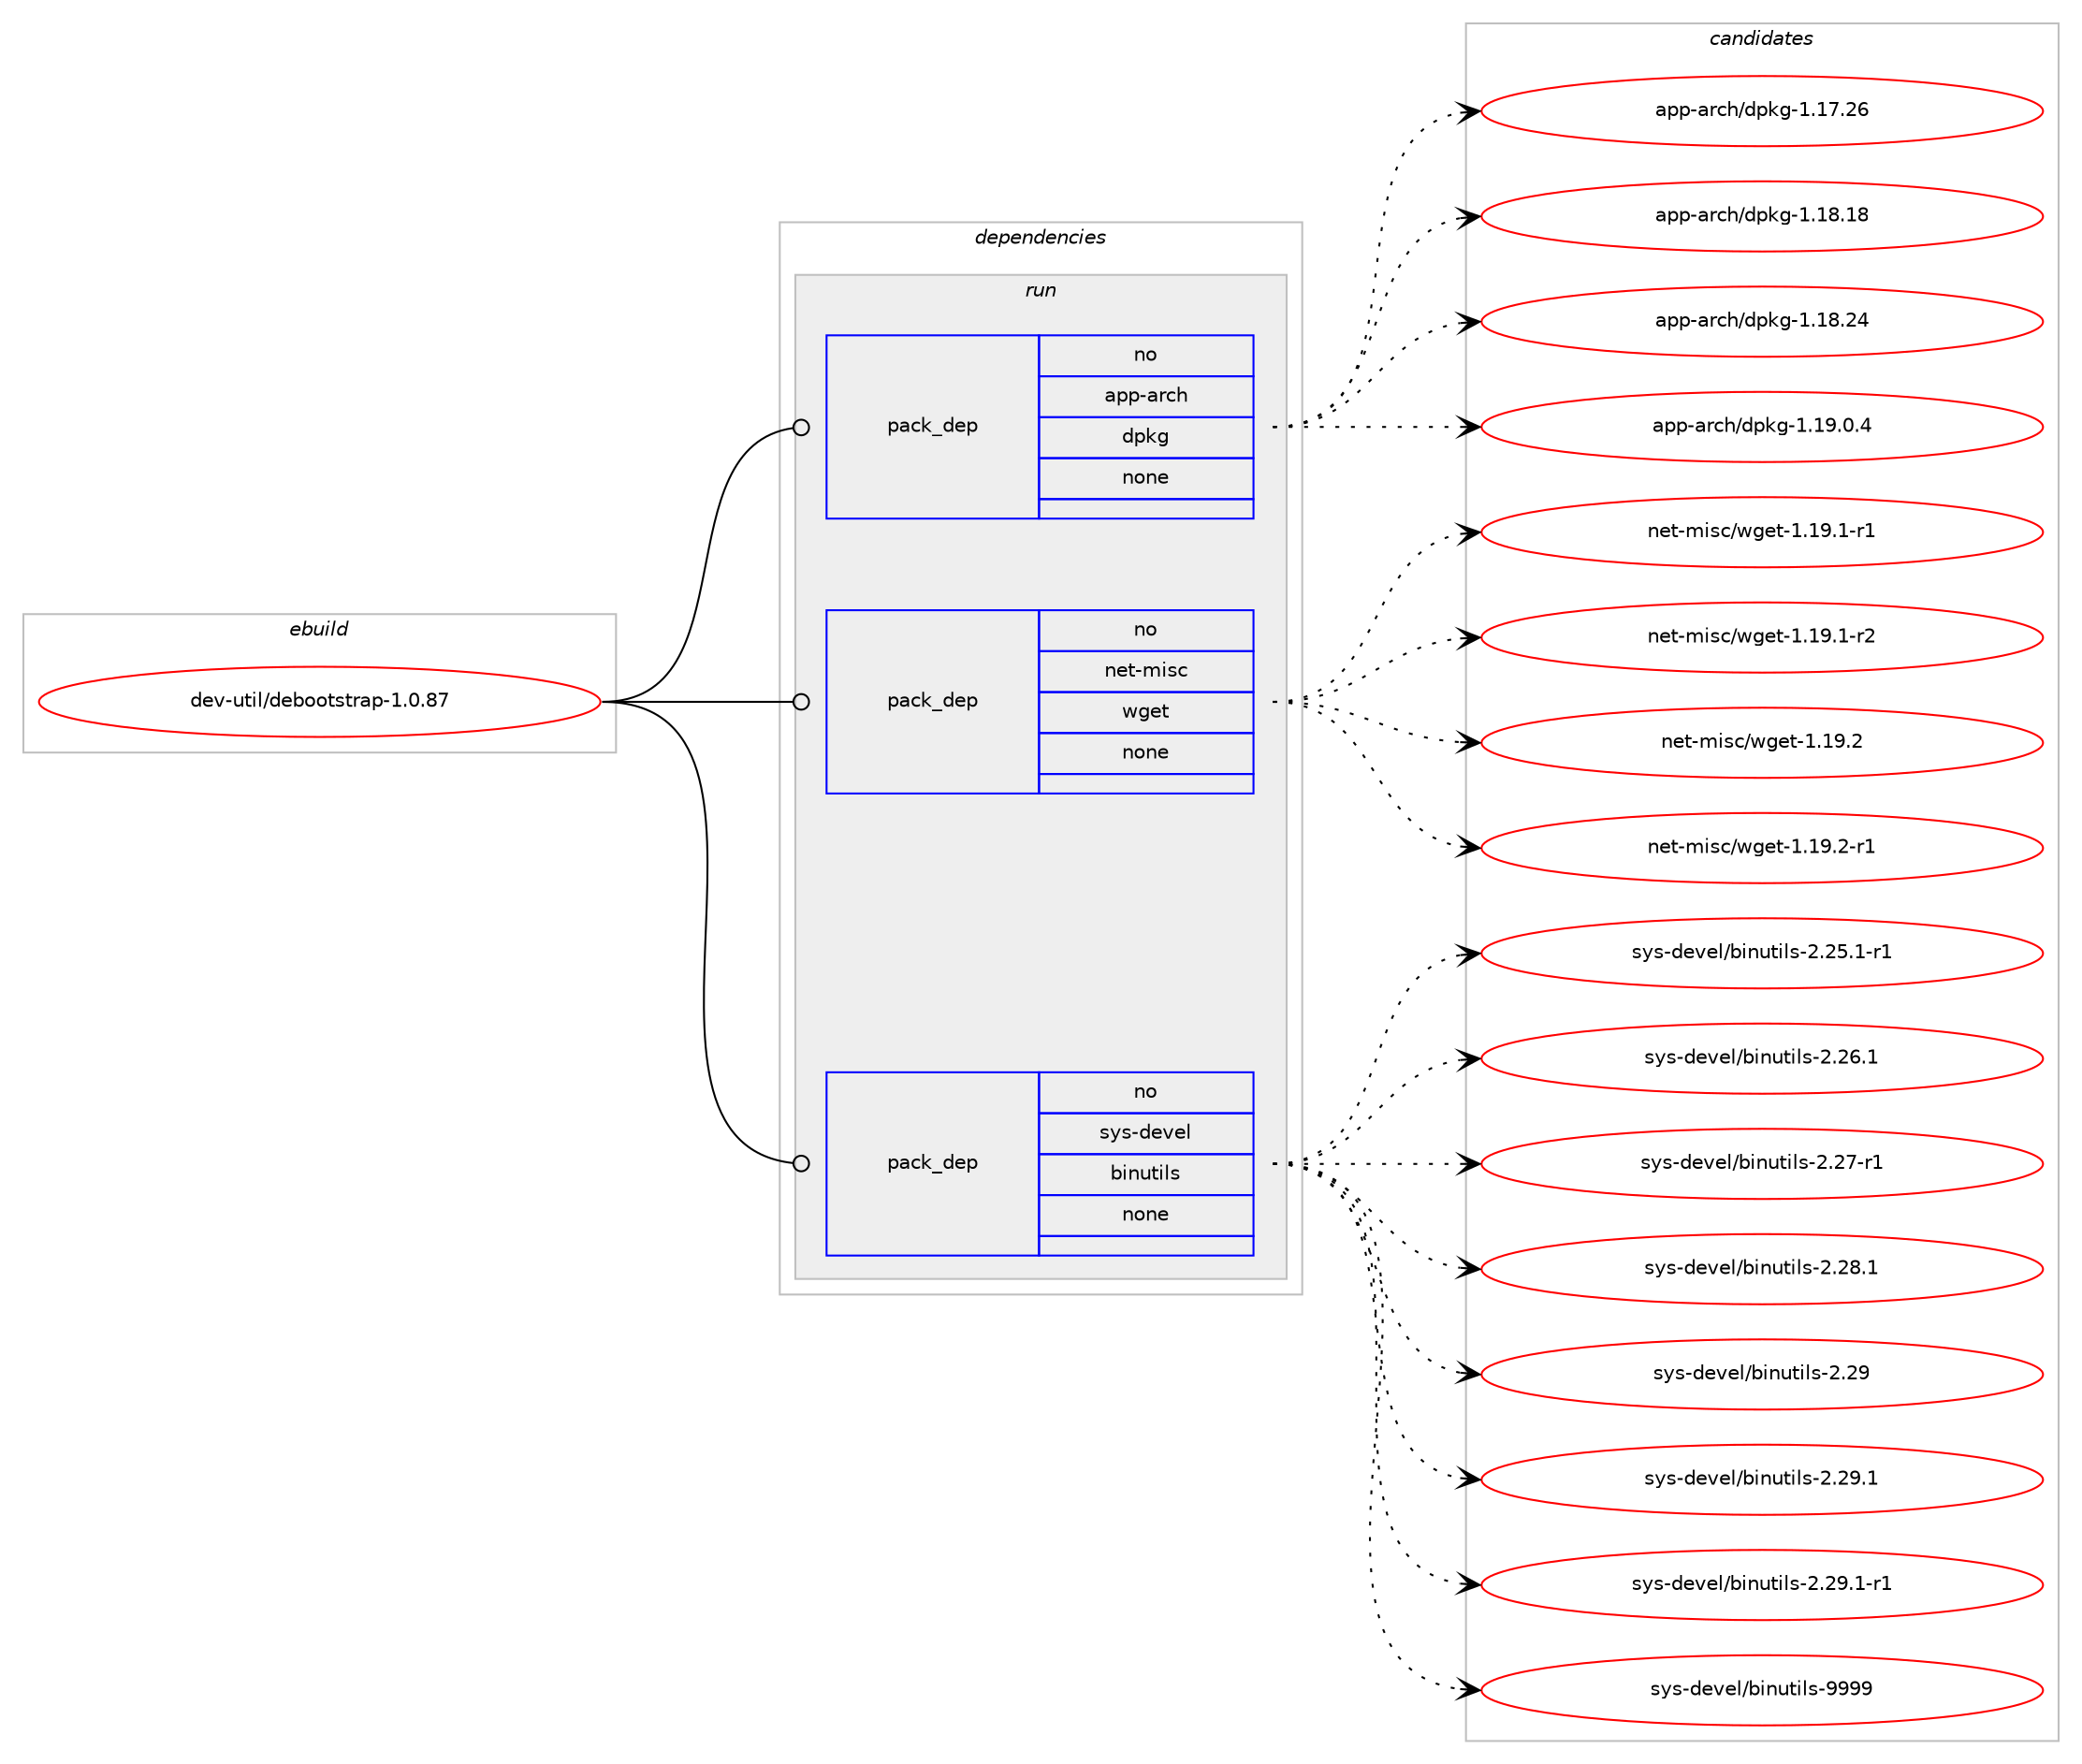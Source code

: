 digraph prolog {

# *************
# Graph options
# *************

newrank=true;
concentrate=true;
compound=true;
graph [rankdir=LR,fontname=Helvetica,fontsize=10,ranksep=1.5];#, ranksep=2.5, nodesep=0.2];
edge  [arrowhead=vee];
node  [fontname=Helvetica,fontsize=10];

# **********
# The ebuild
# **********

subgraph cluster_leftcol {
color=gray;
rank=same;
label=<<i>ebuild</i>>;
id [label="dev-util/debootstrap-1.0.87", color=red, width=4, href="../dev-util/debootstrap-1.0.87.svg"];
}

# ****************
# The dependencies
# ****************

subgraph cluster_midcol {
color=gray;
label=<<i>dependencies</i>>;
subgraph cluster_compile {
fillcolor="#eeeeee";
style=filled;
label=<<i>compile</i>>;
}
subgraph cluster_compileandrun {
fillcolor="#eeeeee";
style=filled;
label=<<i>compile and run</i>>;
}
subgraph cluster_run {
fillcolor="#eeeeee";
style=filled;
label=<<i>run</i>>;
subgraph pack202422 {
dependency284620 [label=<<TABLE BORDER="0" CELLBORDER="1" CELLSPACING="0" CELLPADDING="4" WIDTH="220"><TR><TD ROWSPAN="6" CELLPADDING="30">pack_dep</TD></TR><TR><TD WIDTH="110">no</TD></TR><TR><TD>app-arch</TD></TR><TR><TD>dpkg</TD></TR><TR><TD>none</TD></TR><TR><TD></TD></TR></TABLE>>, shape=none, color=blue];
}
id:e -> dependency284620:w [weight=20,style="solid",arrowhead="odot"];
subgraph pack202423 {
dependency284621 [label=<<TABLE BORDER="0" CELLBORDER="1" CELLSPACING="0" CELLPADDING="4" WIDTH="220"><TR><TD ROWSPAN="6" CELLPADDING="30">pack_dep</TD></TR><TR><TD WIDTH="110">no</TD></TR><TR><TD>net-misc</TD></TR><TR><TD>wget</TD></TR><TR><TD>none</TD></TR><TR><TD></TD></TR></TABLE>>, shape=none, color=blue];
}
id:e -> dependency284621:w [weight=20,style="solid",arrowhead="odot"];
subgraph pack202424 {
dependency284622 [label=<<TABLE BORDER="0" CELLBORDER="1" CELLSPACING="0" CELLPADDING="4" WIDTH="220"><TR><TD ROWSPAN="6" CELLPADDING="30">pack_dep</TD></TR><TR><TD WIDTH="110">no</TD></TR><TR><TD>sys-devel</TD></TR><TR><TD>binutils</TD></TR><TR><TD>none</TD></TR><TR><TD></TD></TR></TABLE>>, shape=none, color=blue];
}
id:e -> dependency284622:w [weight=20,style="solid",arrowhead="odot"];
}
}

# **************
# The candidates
# **************

subgraph cluster_choices {
rank=same;
color=gray;
label=<<i>candidates</i>>;

subgraph choice202422 {
color=black;
nodesep=1;
choice97112112459711499104471001121071034549464955465054 [label="app-arch/dpkg-1.17.26", color=red, width=4,href="../app-arch/dpkg-1.17.26.svg"];
choice97112112459711499104471001121071034549464956464956 [label="app-arch/dpkg-1.18.18", color=red, width=4,href="../app-arch/dpkg-1.18.18.svg"];
choice97112112459711499104471001121071034549464956465052 [label="app-arch/dpkg-1.18.24", color=red, width=4,href="../app-arch/dpkg-1.18.24.svg"];
choice9711211245971149910447100112107103454946495746484652 [label="app-arch/dpkg-1.19.0.4", color=red, width=4,href="../app-arch/dpkg-1.19.0.4.svg"];
dependency284620:e -> choice97112112459711499104471001121071034549464955465054:w [style=dotted,weight="100"];
dependency284620:e -> choice97112112459711499104471001121071034549464956464956:w [style=dotted,weight="100"];
dependency284620:e -> choice97112112459711499104471001121071034549464956465052:w [style=dotted,weight="100"];
dependency284620:e -> choice9711211245971149910447100112107103454946495746484652:w [style=dotted,weight="100"];
}
subgraph choice202423 {
color=black;
nodesep=1;
choice110101116451091051159947119103101116454946495746494511449 [label="net-misc/wget-1.19.1-r1", color=red, width=4,href="../net-misc/wget-1.19.1-r1.svg"];
choice110101116451091051159947119103101116454946495746494511450 [label="net-misc/wget-1.19.1-r2", color=red, width=4,href="../net-misc/wget-1.19.1-r2.svg"];
choice11010111645109105115994711910310111645494649574650 [label="net-misc/wget-1.19.2", color=red, width=4,href="../net-misc/wget-1.19.2.svg"];
choice110101116451091051159947119103101116454946495746504511449 [label="net-misc/wget-1.19.2-r1", color=red, width=4,href="../net-misc/wget-1.19.2-r1.svg"];
dependency284621:e -> choice110101116451091051159947119103101116454946495746494511449:w [style=dotted,weight="100"];
dependency284621:e -> choice110101116451091051159947119103101116454946495746494511450:w [style=dotted,weight="100"];
dependency284621:e -> choice11010111645109105115994711910310111645494649574650:w [style=dotted,weight="100"];
dependency284621:e -> choice110101116451091051159947119103101116454946495746504511449:w [style=dotted,weight="100"];
}
subgraph choice202424 {
color=black;
nodesep=1;
choice115121115451001011181011084798105110117116105108115455046505346494511449 [label="sys-devel/binutils-2.25.1-r1", color=red, width=4,href="../sys-devel/binutils-2.25.1-r1.svg"];
choice11512111545100101118101108479810511011711610510811545504650544649 [label="sys-devel/binutils-2.26.1", color=red, width=4,href="../sys-devel/binutils-2.26.1.svg"];
choice11512111545100101118101108479810511011711610510811545504650554511449 [label="sys-devel/binutils-2.27-r1", color=red, width=4,href="../sys-devel/binutils-2.27-r1.svg"];
choice11512111545100101118101108479810511011711610510811545504650564649 [label="sys-devel/binutils-2.28.1", color=red, width=4,href="../sys-devel/binutils-2.28.1.svg"];
choice1151211154510010111810110847981051101171161051081154550465057 [label="sys-devel/binutils-2.29", color=red, width=4,href="../sys-devel/binutils-2.29.svg"];
choice11512111545100101118101108479810511011711610510811545504650574649 [label="sys-devel/binutils-2.29.1", color=red, width=4,href="../sys-devel/binutils-2.29.1.svg"];
choice115121115451001011181011084798105110117116105108115455046505746494511449 [label="sys-devel/binutils-2.29.1-r1", color=red, width=4,href="../sys-devel/binutils-2.29.1-r1.svg"];
choice1151211154510010111810110847981051101171161051081154557575757 [label="sys-devel/binutils-9999", color=red, width=4,href="../sys-devel/binutils-9999.svg"];
dependency284622:e -> choice115121115451001011181011084798105110117116105108115455046505346494511449:w [style=dotted,weight="100"];
dependency284622:e -> choice11512111545100101118101108479810511011711610510811545504650544649:w [style=dotted,weight="100"];
dependency284622:e -> choice11512111545100101118101108479810511011711610510811545504650554511449:w [style=dotted,weight="100"];
dependency284622:e -> choice11512111545100101118101108479810511011711610510811545504650564649:w [style=dotted,weight="100"];
dependency284622:e -> choice1151211154510010111810110847981051101171161051081154550465057:w [style=dotted,weight="100"];
dependency284622:e -> choice11512111545100101118101108479810511011711610510811545504650574649:w [style=dotted,weight="100"];
dependency284622:e -> choice115121115451001011181011084798105110117116105108115455046505746494511449:w [style=dotted,weight="100"];
dependency284622:e -> choice1151211154510010111810110847981051101171161051081154557575757:w [style=dotted,weight="100"];
}
}

}
